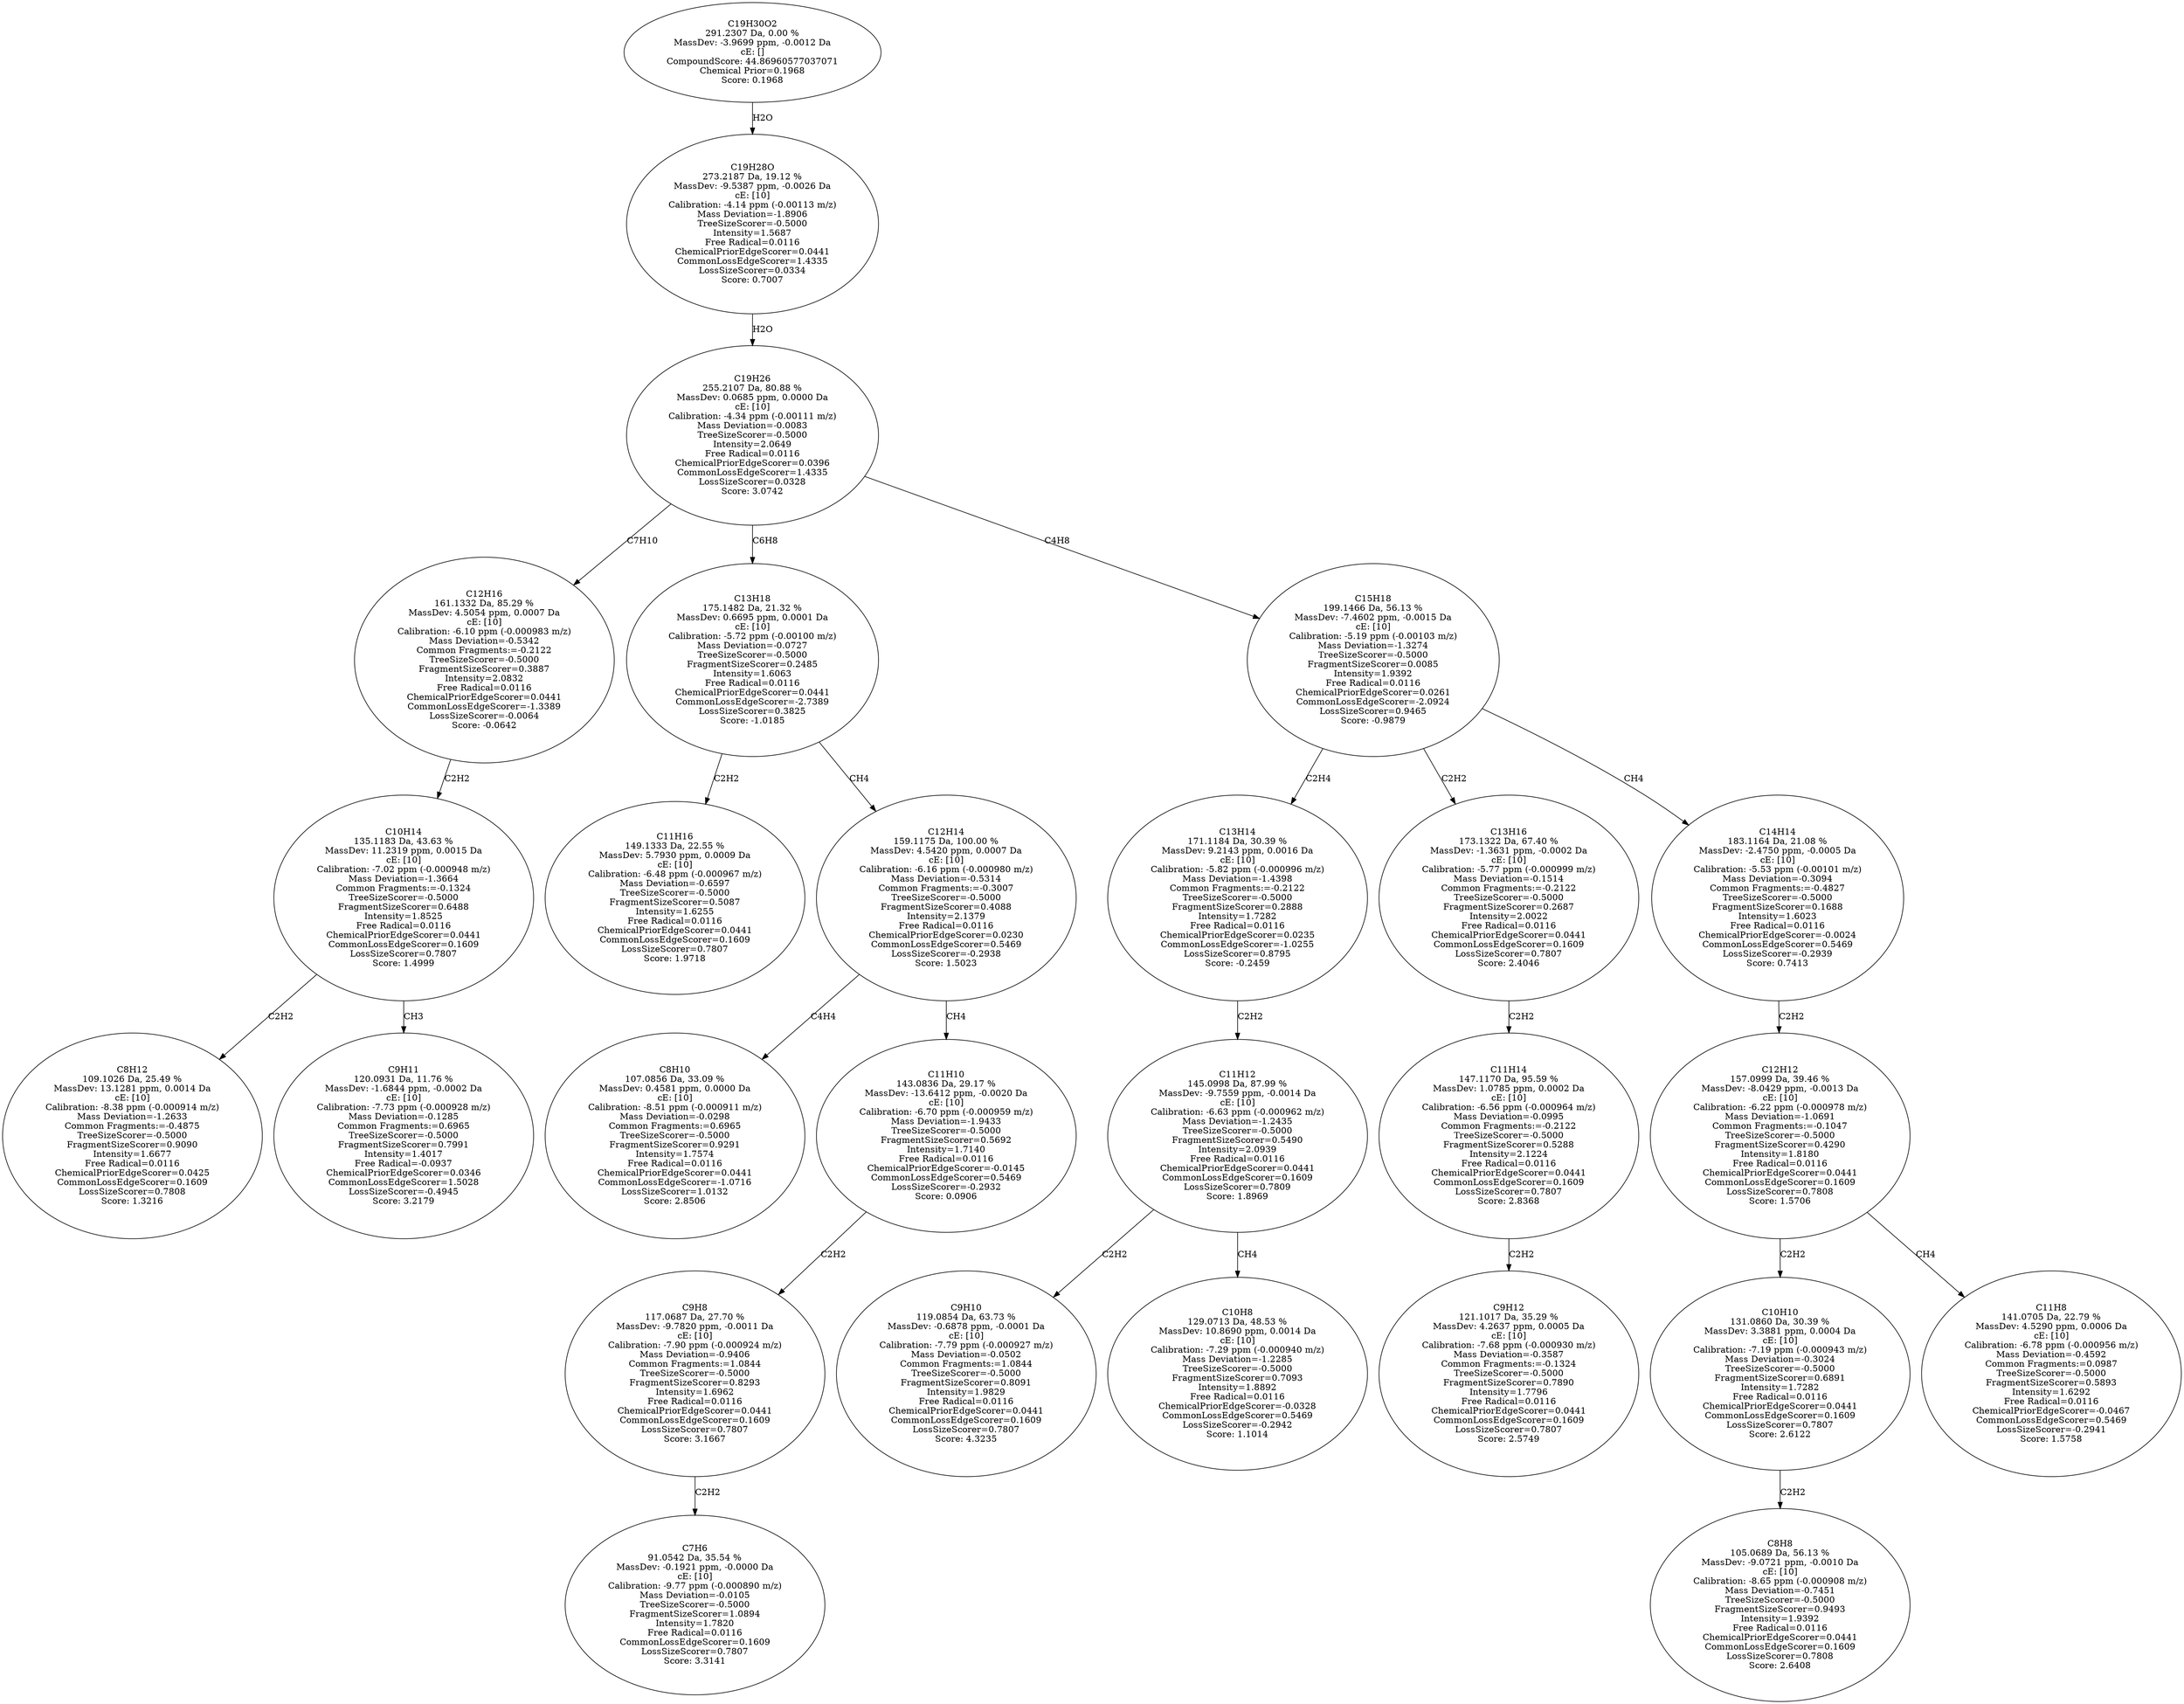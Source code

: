 strict digraph {
v1 [label="C8H12\n109.1026 Da, 25.49 %\nMassDev: 13.1281 ppm, 0.0014 Da\ncE: [10]\nCalibration: -8.38 ppm (-0.000914 m/z)\nMass Deviation=-1.2633\nCommon Fragments:=-0.4875\nTreeSizeScorer=-0.5000\nFragmentSizeScorer=0.9090\nIntensity=1.6677\nFree Radical=0.0116\nChemicalPriorEdgeScorer=0.0425\nCommonLossEdgeScorer=0.1609\nLossSizeScorer=0.7808\nScore: 1.3216"];
v2 [label="C9H11\n120.0931 Da, 11.76 %\nMassDev: -1.6844 ppm, -0.0002 Da\ncE: [10]\nCalibration: -7.73 ppm (-0.000928 m/z)\nMass Deviation=-0.1285\nCommon Fragments:=0.6965\nTreeSizeScorer=-0.5000\nFragmentSizeScorer=0.7991\nIntensity=1.4017\nFree Radical=-0.0937\nChemicalPriorEdgeScorer=0.0346\nCommonLossEdgeScorer=1.5028\nLossSizeScorer=-0.4945\nScore: 3.2179"];
v3 [label="C10H14\n135.1183 Da, 43.63 %\nMassDev: 11.2319 ppm, 0.0015 Da\ncE: [10]\nCalibration: -7.02 ppm (-0.000948 m/z)\nMass Deviation=-1.3664\nCommon Fragments:=-0.1324\nTreeSizeScorer=-0.5000\nFragmentSizeScorer=0.6488\nIntensity=1.8525\nFree Radical=0.0116\nChemicalPriorEdgeScorer=0.0441\nCommonLossEdgeScorer=0.1609\nLossSizeScorer=0.7807\nScore: 1.4999"];
v4 [label="C12H16\n161.1332 Da, 85.29 %\nMassDev: 4.5054 ppm, 0.0007 Da\ncE: [10]\nCalibration: -6.10 ppm (-0.000983 m/z)\nMass Deviation=-0.5342\nCommon Fragments:=-0.2122\nTreeSizeScorer=-0.5000\nFragmentSizeScorer=0.3887\nIntensity=2.0832\nFree Radical=0.0116\nChemicalPriorEdgeScorer=0.0441\nCommonLossEdgeScorer=-1.3389\nLossSizeScorer=-0.0064\nScore: -0.0642"];
v5 [label="C11H16\n149.1333 Da, 22.55 %\nMassDev: 5.7930 ppm, 0.0009 Da\ncE: [10]\nCalibration: -6.48 ppm (-0.000967 m/z)\nMass Deviation=-0.6597\nTreeSizeScorer=-0.5000\nFragmentSizeScorer=0.5087\nIntensity=1.6255\nFree Radical=0.0116\nChemicalPriorEdgeScorer=0.0441\nCommonLossEdgeScorer=0.1609\nLossSizeScorer=0.7807\nScore: 1.9718"];
v6 [label="C8H10\n107.0856 Da, 33.09 %\nMassDev: 0.4581 ppm, 0.0000 Da\ncE: [10]\nCalibration: -8.51 ppm (-0.000911 m/z)\nMass Deviation=-0.0298\nCommon Fragments:=0.6965\nTreeSizeScorer=-0.5000\nFragmentSizeScorer=0.9291\nIntensity=1.7574\nFree Radical=0.0116\nChemicalPriorEdgeScorer=0.0441\nCommonLossEdgeScorer=-1.0716\nLossSizeScorer=1.0132\nScore: 2.8506"];
v7 [label="C7H6\n91.0542 Da, 35.54 %\nMassDev: -0.1921 ppm, -0.0000 Da\ncE: [10]\nCalibration: -9.77 ppm (-0.000890 m/z)\nMass Deviation=-0.0105\nTreeSizeScorer=-0.5000\nFragmentSizeScorer=1.0894\nIntensity=1.7820\nFree Radical=0.0116\nCommonLossEdgeScorer=0.1609\nLossSizeScorer=0.7807\nScore: 3.3141"];
v8 [label="C9H8\n117.0687 Da, 27.70 %\nMassDev: -9.7820 ppm, -0.0011 Da\ncE: [10]\nCalibration: -7.90 ppm (-0.000924 m/z)\nMass Deviation=-0.9406\nCommon Fragments:=1.0844\nTreeSizeScorer=-0.5000\nFragmentSizeScorer=0.8293\nIntensity=1.6962\nFree Radical=0.0116\nChemicalPriorEdgeScorer=0.0441\nCommonLossEdgeScorer=0.1609\nLossSizeScorer=0.7807\nScore: 3.1667"];
v9 [label="C11H10\n143.0836 Da, 29.17 %\nMassDev: -13.6412 ppm, -0.0020 Da\ncE: [10]\nCalibration: -6.70 ppm (-0.000959 m/z)\nMass Deviation=-1.9433\nTreeSizeScorer=-0.5000\nFragmentSizeScorer=0.5692\nIntensity=1.7140\nFree Radical=0.0116\nChemicalPriorEdgeScorer=-0.0145\nCommonLossEdgeScorer=0.5469\nLossSizeScorer=-0.2932\nScore: 0.0906"];
v10 [label="C12H14\n159.1175 Da, 100.00 %\nMassDev: 4.5420 ppm, 0.0007 Da\ncE: [10]\nCalibration: -6.16 ppm (-0.000980 m/z)\nMass Deviation=-0.5314\nCommon Fragments:=-0.3007\nTreeSizeScorer=-0.5000\nFragmentSizeScorer=0.4088\nIntensity=2.1379\nFree Radical=0.0116\nChemicalPriorEdgeScorer=0.0230\nCommonLossEdgeScorer=0.5469\nLossSizeScorer=-0.2938\nScore: 1.5023"];
v11 [label="C13H18\n175.1482 Da, 21.32 %\nMassDev: 0.6695 ppm, 0.0001 Da\ncE: [10]\nCalibration: -5.72 ppm (-0.00100 m/z)\nMass Deviation=-0.0727\nTreeSizeScorer=-0.5000\nFragmentSizeScorer=0.2485\nIntensity=1.6063\nFree Radical=0.0116\nChemicalPriorEdgeScorer=0.0441\nCommonLossEdgeScorer=-2.7389\nLossSizeScorer=0.3825\nScore: -1.0185"];
v12 [label="C9H10\n119.0854 Da, 63.73 %\nMassDev: -0.6878 ppm, -0.0001 Da\ncE: [10]\nCalibration: -7.79 ppm (-0.000927 m/z)\nMass Deviation=-0.0502\nCommon Fragments:=1.0844\nTreeSizeScorer=-0.5000\nFragmentSizeScorer=0.8091\nIntensity=1.9829\nFree Radical=0.0116\nChemicalPriorEdgeScorer=0.0441\nCommonLossEdgeScorer=0.1609\nLossSizeScorer=0.7807\nScore: 4.3235"];
v13 [label="C10H8\n129.0713 Da, 48.53 %\nMassDev: 10.8690 ppm, 0.0014 Da\ncE: [10]\nCalibration: -7.29 ppm (-0.000940 m/z)\nMass Deviation=-1.2285\nTreeSizeScorer=-0.5000\nFragmentSizeScorer=0.7093\nIntensity=1.8892\nFree Radical=0.0116\nChemicalPriorEdgeScorer=-0.0328\nCommonLossEdgeScorer=0.5469\nLossSizeScorer=-0.2942\nScore: 1.1014"];
v14 [label="C11H12\n145.0998 Da, 87.99 %\nMassDev: -9.7559 ppm, -0.0014 Da\ncE: [10]\nCalibration: -6.63 ppm (-0.000962 m/z)\nMass Deviation=-1.2435\nTreeSizeScorer=-0.5000\nFragmentSizeScorer=0.5490\nIntensity=2.0939\nFree Radical=0.0116\nChemicalPriorEdgeScorer=0.0441\nCommonLossEdgeScorer=0.1609\nLossSizeScorer=0.7809\nScore: 1.8969"];
v15 [label="C13H14\n171.1184 Da, 30.39 %\nMassDev: 9.2143 ppm, 0.0016 Da\ncE: [10]\nCalibration: -5.82 ppm (-0.000996 m/z)\nMass Deviation=-1.4398\nCommon Fragments:=-0.2122\nTreeSizeScorer=-0.5000\nFragmentSizeScorer=0.2888\nIntensity=1.7282\nFree Radical=0.0116\nChemicalPriorEdgeScorer=0.0235\nCommonLossEdgeScorer=-1.0255\nLossSizeScorer=0.8795\nScore: -0.2459"];
v16 [label="C9H12\n121.1017 Da, 35.29 %\nMassDev: 4.2637 ppm, 0.0005 Da\ncE: [10]\nCalibration: -7.68 ppm (-0.000930 m/z)\nMass Deviation=-0.3587\nCommon Fragments:=-0.1324\nTreeSizeScorer=-0.5000\nFragmentSizeScorer=0.7890\nIntensity=1.7796\nFree Radical=0.0116\nChemicalPriorEdgeScorer=0.0441\nCommonLossEdgeScorer=0.1609\nLossSizeScorer=0.7807\nScore: 2.5749"];
v17 [label="C11H14\n147.1170 Da, 95.59 %\nMassDev: 1.0785 ppm, 0.0002 Da\ncE: [10]\nCalibration: -6.56 ppm (-0.000964 m/z)\nMass Deviation=-0.0995\nCommon Fragments:=-0.2122\nTreeSizeScorer=-0.5000\nFragmentSizeScorer=0.5288\nIntensity=2.1224\nFree Radical=0.0116\nChemicalPriorEdgeScorer=0.0441\nCommonLossEdgeScorer=0.1609\nLossSizeScorer=0.7807\nScore: 2.8368"];
v18 [label="C13H16\n173.1322 Da, 67.40 %\nMassDev: -1.3631 ppm, -0.0002 Da\ncE: [10]\nCalibration: -5.77 ppm (-0.000999 m/z)\nMass Deviation=-0.1514\nCommon Fragments:=-0.2122\nTreeSizeScorer=-0.5000\nFragmentSizeScorer=0.2687\nIntensity=2.0022\nFree Radical=0.0116\nChemicalPriorEdgeScorer=0.0441\nCommonLossEdgeScorer=0.1609\nLossSizeScorer=0.7807\nScore: 2.4046"];
v19 [label="C8H8\n105.0689 Da, 56.13 %\nMassDev: -9.0721 ppm, -0.0010 Da\ncE: [10]\nCalibration: -8.65 ppm (-0.000908 m/z)\nMass Deviation=-0.7451\nTreeSizeScorer=-0.5000\nFragmentSizeScorer=0.9493\nIntensity=1.9392\nFree Radical=0.0116\nChemicalPriorEdgeScorer=0.0441\nCommonLossEdgeScorer=0.1609\nLossSizeScorer=0.7808\nScore: 2.6408"];
v20 [label="C10H10\n131.0860 Da, 30.39 %\nMassDev: 3.3881 ppm, 0.0004 Da\ncE: [10]\nCalibration: -7.19 ppm (-0.000943 m/z)\nMass Deviation=-0.3024\nTreeSizeScorer=-0.5000\nFragmentSizeScorer=0.6891\nIntensity=1.7282\nFree Radical=0.0116\nChemicalPriorEdgeScorer=0.0441\nCommonLossEdgeScorer=0.1609\nLossSizeScorer=0.7807\nScore: 2.6122"];
v21 [label="C11H8\n141.0705 Da, 22.79 %\nMassDev: 4.5290 ppm, 0.0006 Da\ncE: [10]\nCalibration: -6.78 ppm (-0.000956 m/z)\nMass Deviation=-0.4592\nCommon Fragments:=0.0987\nTreeSizeScorer=-0.5000\nFragmentSizeScorer=0.5893\nIntensity=1.6292\nFree Radical=0.0116\nChemicalPriorEdgeScorer=-0.0467\nCommonLossEdgeScorer=0.5469\nLossSizeScorer=-0.2941\nScore: 1.5758"];
v22 [label="C12H12\n157.0999 Da, 39.46 %\nMassDev: -8.0429 ppm, -0.0013 Da\ncE: [10]\nCalibration: -6.22 ppm (-0.000978 m/z)\nMass Deviation=-1.0691\nCommon Fragments:=-0.1047\nTreeSizeScorer=-0.5000\nFragmentSizeScorer=0.4290\nIntensity=1.8180\nFree Radical=0.0116\nChemicalPriorEdgeScorer=0.0441\nCommonLossEdgeScorer=0.1609\nLossSizeScorer=0.7808\nScore: 1.5706"];
v23 [label="C14H14\n183.1164 Da, 21.08 %\nMassDev: -2.4750 ppm, -0.0005 Da\ncE: [10]\nCalibration: -5.53 ppm (-0.00101 m/z)\nMass Deviation=-0.3094\nCommon Fragments:=-0.4827\nTreeSizeScorer=-0.5000\nFragmentSizeScorer=0.1688\nIntensity=1.6023\nFree Radical=0.0116\nChemicalPriorEdgeScorer=-0.0024\nCommonLossEdgeScorer=0.5469\nLossSizeScorer=-0.2939\nScore: 0.7413"];
v24 [label="C15H18\n199.1466 Da, 56.13 %\nMassDev: -7.4602 ppm, -0.0015 Da\ncE: [10]\nCalibration: -5.19 ppm (-0.00103 m/z)\nMass Deviation=-1.3274\nTreeSizeScorer=-0.5000\nFragmentSizeScorer=0.0085\nIntensity=1.9392\nFree Radical=0.0116\nChemicalPriorEdgeScorer=0.0261\nCommonLossEdgeScorer=-2.0924\nLossSizeScorer=0.9465\nScore: -0.9879"];
v25 [label="C19H26\n255.2107 Da, 80.88 %\nMassDev: 0.0685 ppm, 0.0000 Da\ncE: [10]\nCalibration: -4.34 ppm (-0.00111 m/z)\nMass Deviation=-0.0083\nTreeSizeScorer=-0.5000\nIntensity=2.0649\nFree Radical=0.0116\nChemicalPriorEdgeScorer=0.0396\nCommonLossEdgeScorer=1.4335\nLossSizeScorer=0.0328\nScore: 3.0742"];
v26 [label="C19H28O\n273.2187 Da, 19.12 %\nMassDev: -9.5387 ppm, -0.0026 Da\ncE: [10]\nCalibration: -4.14 ppm (-0.00113 m/z)\nMass Deviation=-1.8906\nTreeSizeScorer=-0.5000\nIntensity=1.5687\nFree Radical=0.0116\nChemicalPriorEdgeScorer=0.0441\nCommonLossEdgeScorer=1.4335\nLossSizeScorer=0.0334\nScore: 0.7007"];
v27 [label="C19H30O2\n291.2307 Da, 0.00 %\nMassDev: -3.9699 ppm, -0.0012 Da\ncE: []\nCompoundScore: 44.86960577037071\nChemical Prior=0.1968\nScore: 0.1968"];
v3 -> v1 [label="C2H2"];
v3 -> v2 [label="CH3"];
v4 -> v3 [label="C2H2"];
v25 -> v4 [label="C7H10"];
v11 -> v5 [label="C2H2"];
v10 -> v6 [label="C4H4"];
v8 -> v7 [label="C2H2"];
v9 -> v8 [label="C2H2"];
v10 -> v9 [label="CH4"];
v11 -> v10 [label="CH4"];
v25 -> v11 [label="C6H8"];
v14 -> v12 [label="C2H2"];
v14 -> v13 [label="CH4"];
v15 -> v14 [label="C2H2"];
v24 -> v15 [label="C2H4"];
v17 -> v16 [label="C2H2"];
v18 -> v17 [label="C2H2"];
v24 -> v18 [label="C2H2"];
v20 -> v19 [label="C2H2"];
v22 -> v20 [label="C2H2"];
v22 -> v21 [label="CH4"];
v23 -> v22 [label="C2H2"];
v24 -> v23 [label="CH4"];
v25 -> v24 [label="C4H8"];
v26 -> v25 [label="H2O"];
v27 -> v26 [label="H2O"];
}